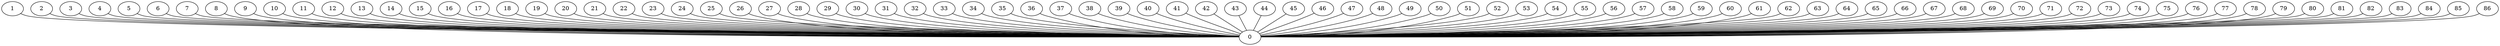 graph G {
0;
1;
2;
3;
4;
5;
6;
7;
8;
9;
10;
11;
12;
13;
14;
15;
16;
17;
18;
19;
20;
21;
22;
23;
24;
25;
26;
27;
28;
29;
30;
31;
32;
33;
34;
35;
36;
37;
38;
39;
40;
41;
42;
43;
44;
45;
46;
47;
48;
49;
50;
51;
52;
53;
54;
55;
56;
57;
58;
59;
60;
61;
62;
63;
64;
65;
66;
67;
68;
69;
70;
71;
72;
73;
74;
75;
76;
77;
78;
79;
80;
81;
82;
83;
84;
85;
86;
3--0 ;
2--0 ;
1--0 ;
5--0 ;
4--0 ;
7--0 ;
6--0 ;
8--0 ;
9--0 ;
11--0 ;
10--0 ;
12--0 ;
13--0 ;
14--0 ;
17--0 ;
16--0 ;
15--0 ;
18--0 ;
20--0 ;
19--0 ;
21--0 ;
23--0 ;
22--0 ;
25--0 ;
24--0 ;
26--0 ;
28--0 ;
27--0 ;
29--0 ;
30--0 ;
31--0 ;
33--0 ;
32--0 ;
36--0 ;
35--0 ;
34--0 ;
39--0 ;
38--0 ;
37--0 ;
40--0 ;
41--0 ;
42--0 ;
44--0 ;
43--0 ;
45--0 ;
46--0 ;
47--0 ;
48--0 ;
50--0 ;
49--0 ;
51--0 ;
52--0 ;
53--0 ;
55--0 ;
54--0 ;
56--0 ;
57--0 ;
58--0 ;
60--0 ;
59--0 ;
61--0 ;
62--0 ;
63--0 ;
64--0 ;
66--0 ;
65--0 ;
67--0 ;
68--0 ;
71--0 ;
70--0 ;
69--0 ;
72--0 ;
73--0 ;
74--0 ;
75--0 ;
76--0 ;
77--0 ;
79--0 ;
78--0 ;
81--0 ;
80--0 ;
82--0 ;
83--0 ;
85--0 ;
84--0 ;
86--0 ;
}
